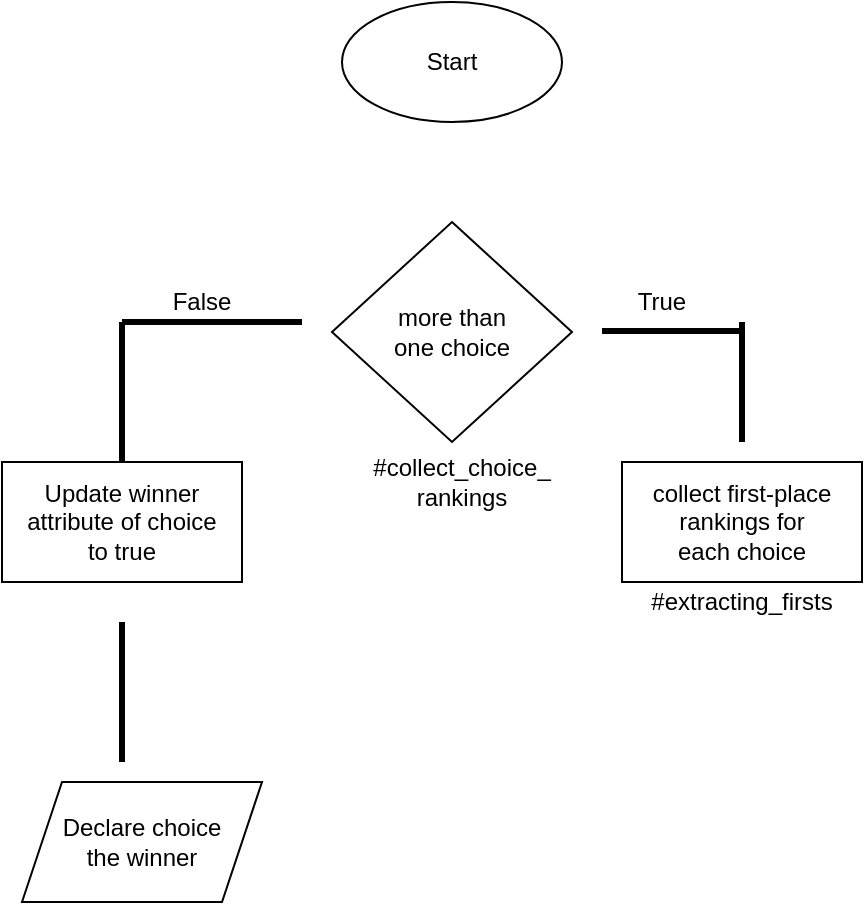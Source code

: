 <mxfile version="14.6.9" type="github">
  <diagram id="C5RBs43oDa-KdzZeNtuy" name="Page-1">
    <mxGraphModel dx="1284" dy="1658" grid="1" gridSize="10" guides="1" tooltips="1" connect="0" arrows="1" fold="1" page="1" pageScale="1" pageWidth="827" pageHeight="1169" math="0" shadow="0">
      <root>
        <mxCell id="WIyWlLk6GJQsqaUBKTNV-0" />
        <mxCell id="WIyWlLk6GJQsqaUBKTNV-1" parent="WIyWlLk6GJQsqaUBKTNV-0" />
        <mxCell id="QxfK5x0nZrCedAThmlhR-0" value="Start" style="ellipse;whiteSpace=wrap;html=1;" vertex="1" parent="WIyWlLk6GJQsqaUBKTNV-1">
          <mxGeometry x="-80" y="-100" width="110" height="60" as="geometry" />
        </mxCell>
        <mxCell id="QxfK5x0nZrCedAThmlhR-5" value="more than&lt;br&gt;one choice" style="rhombus;whiteSpace=wrap;html=1;" vertex="1" parent="WIyWlLk6GJQsqaUBKTNV-1">
          <mxGeometry x="-85" y="10" width="120" height="110" as="geometry" />
        </mxCell>
        <mxCell id="QxfK5x0nZrCedAThmlhR-10" value="Declare choice&lt;br&gt;the winner" style="shape=parallelogram;perimeter=parallelogramPerimeter;whiteSpace=wrap;html=1;fixedSize=1;" vertex="1" parent="WIyWlLk6GJQsqaUBKTNV-1">
          <mxGeometry x="-240" y="290" width="120" height="60" as="geometry" />
        </mxCell>
        <mxCell id="QxfK5x0nZrCedAThmlhR-11" value="Update winner&lt;br&gt;attribute of choice&lt;br&gt;to true" style="rounded=0;whiteSpace=wrap;html=1;" vertex="1" parent="WIyWlLk6GJQsqaUBKTNV-1">
          <mxGeometry x="-250" y="130" width="120" height="60" as="geometry" />
        </mxCell>
        <mxCell id="QxfK5x0nZrCedAThmlhR-12" value="False" style="text;html=1;strokeColor=none;fillColor=none;align=center;verticalAlign=middle;whiteSpace=wrap;rounded=0;" vertex="1" parent="WIyWlLk6GJQsqaUBKTNV-1">
          <mxGeometry x="-170" y="40" width="40" height="20" as="geometry" />
        </mxCell>
        <mxCell id="QxfK5x0nZrCedAThmlhR-14" value="" style="endArrow=none;html=1;strokeWidth=3;" edge="1" parent="WIyWlLk6GJQsqaUBKTNV-1">
          <mxGeometry width="50" height="50" relative="1" as="geometry">
            <mxPoint x="-190" y="60" as="sourcePoint" />
            <mxPoint x="-100" y="60" as="targetPoint" />
          </mxGeometry>
        </mxCell>
        <mxCell id="QxfK5x0nZrCedAThmlhR-15" value="" style="endArrow=none;html=1;strokeWidth=3;" edge="1" parent="WIyWlLk6GJQsqaUBKTNV-1">
          <mxGeometry width="50" height="50" relative="1" as="geometry">
            <mxPoint x="-190" y="130" as="sourcePoint" />
            <mxPoint x="-190" y="60" as="targetPoint" />
          </mxGeometry>
        </mxCell>
        <mxCell id="QxfK5x0nZrCedAThmlhR-16" value="" style="endArrow=none;html=1;strokeWidth=3;" edge="1" parent="WIyWlLk6GJQsqaUBKTNV-1">
          <mxGeometry width="50" height="50" relative="1" as="geometry">
            <mxPoint x="-190" y="280" as="sourcePoint" />
            <mxPoint x="-190" y="210" as="targetPoint" />
          </mxGeometry>
        </mxCell>
        <mxCell id="QxfK5x0nZrCedAThmlhR-18" value="" style="endArrow=none;html=1;strokeWidth=3;" edge="1" parent="WIyWlLk6GJQsqaUBKTNV-1">
          <mxGeometry width="50" height="50" relative="1" as="geometry">
            <mxPoint x="50" y="64.5" as="sourcePoint" />
            <mxPoint x="120" y="64.5" as="targetPoint" />
          </mxGeometry>
        </mxCell>
        <mxCell id="QxfK5x0nZrCedAThmlhR-19" value="" style="endArrow=none;html=1;strokeWidth=3;" edge="1" parent="WIyWlLk6GJQsqaUBKTNV-1">
          <mxGeometry width="50" height="50" relative="1" as="geometry">
            <mxPoint x="120" y="120" as="sourcePoint" />
            <mxPoint x="120" y="60" as="targetPoint" />
          </mxGeometry>
        </mxCell>
        <mxCell id="QxfK5x0nZrCedAThmlhR-20" value="True" style="text;html=1;strokeColor=none;fillColor=none;align=center;verticalAlign=middle;whiteSpace=wrap;rounded=0;" vertex="1" parent="WIyWlLk6GJQsqaUBKTNV-1">
          <mxGeometry x="60" y="40" width="40" height="20" as="geometry" />
        </mxCell>
        <mxCell id="QxfK5x0nZrCedAThmlhR-22" value="collect first-place&lt;br&gt;rankings for&lt;br&gt;each choice" style="rounded=0;whiteSpace=wrap;html=1;" vertex="1" parent="WIyWlLk6GJQsqaUBKTNV-1">
          <mxGeometry x="60" y="130" width="120" height="60" as="geometry" />
        </mxCell>
        <mxCell id="QxfK5x0nZrCedAThmlhR-23" value="#extracting_firsts" style="text;html=1;strokeColor=none;fillColor=none;align=center;verticalAlign=middle;whiteSpace=wrap;rounded=0;" vertex="1" parent="WIyWlLk6GJQsqaUBKTNV-1">
          <mxGeometry x="100" y="190" width="40" height="20" as="geometry" />
        </mxCell>
        <mxCell id="QxfK5x0nZrCedAThmlhR-24" value="#collect_choice_&lt;br&gt;rankings" style="text;html=1;strokeColor=none;fillColor=none;align=center;verticalAlign=middle;whiteSpace=wrap;rounded=0;" vertex="1" parent="WIyWlLk6GJQsqaUBKTNV-1">
          <mxGeometry x="-40" y="130" width="40" height="20" as="geometry" />
        </mxCell>
      </root>
    </mxGraphModel>
  </diagram>
</mxfile>
